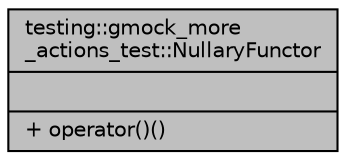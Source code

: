 digraph "testing::gmock_more_actions_test::NullaryFunctor"
{
  edge [fontname="Helvetica",fontsize="10",labelfontname="Helvetica",labelfontsize="10"];
  node [fontname="Helvetica",fontsize="10",shape=record];
  Node1 [label="{testing::gmock_more\l_actions_test::NullaryFunctor\n||+ operator()()\l}",height=0.2,width=0.4,color="black", fillcolor="grey75", style="filled", fontcolor="black"];
}
